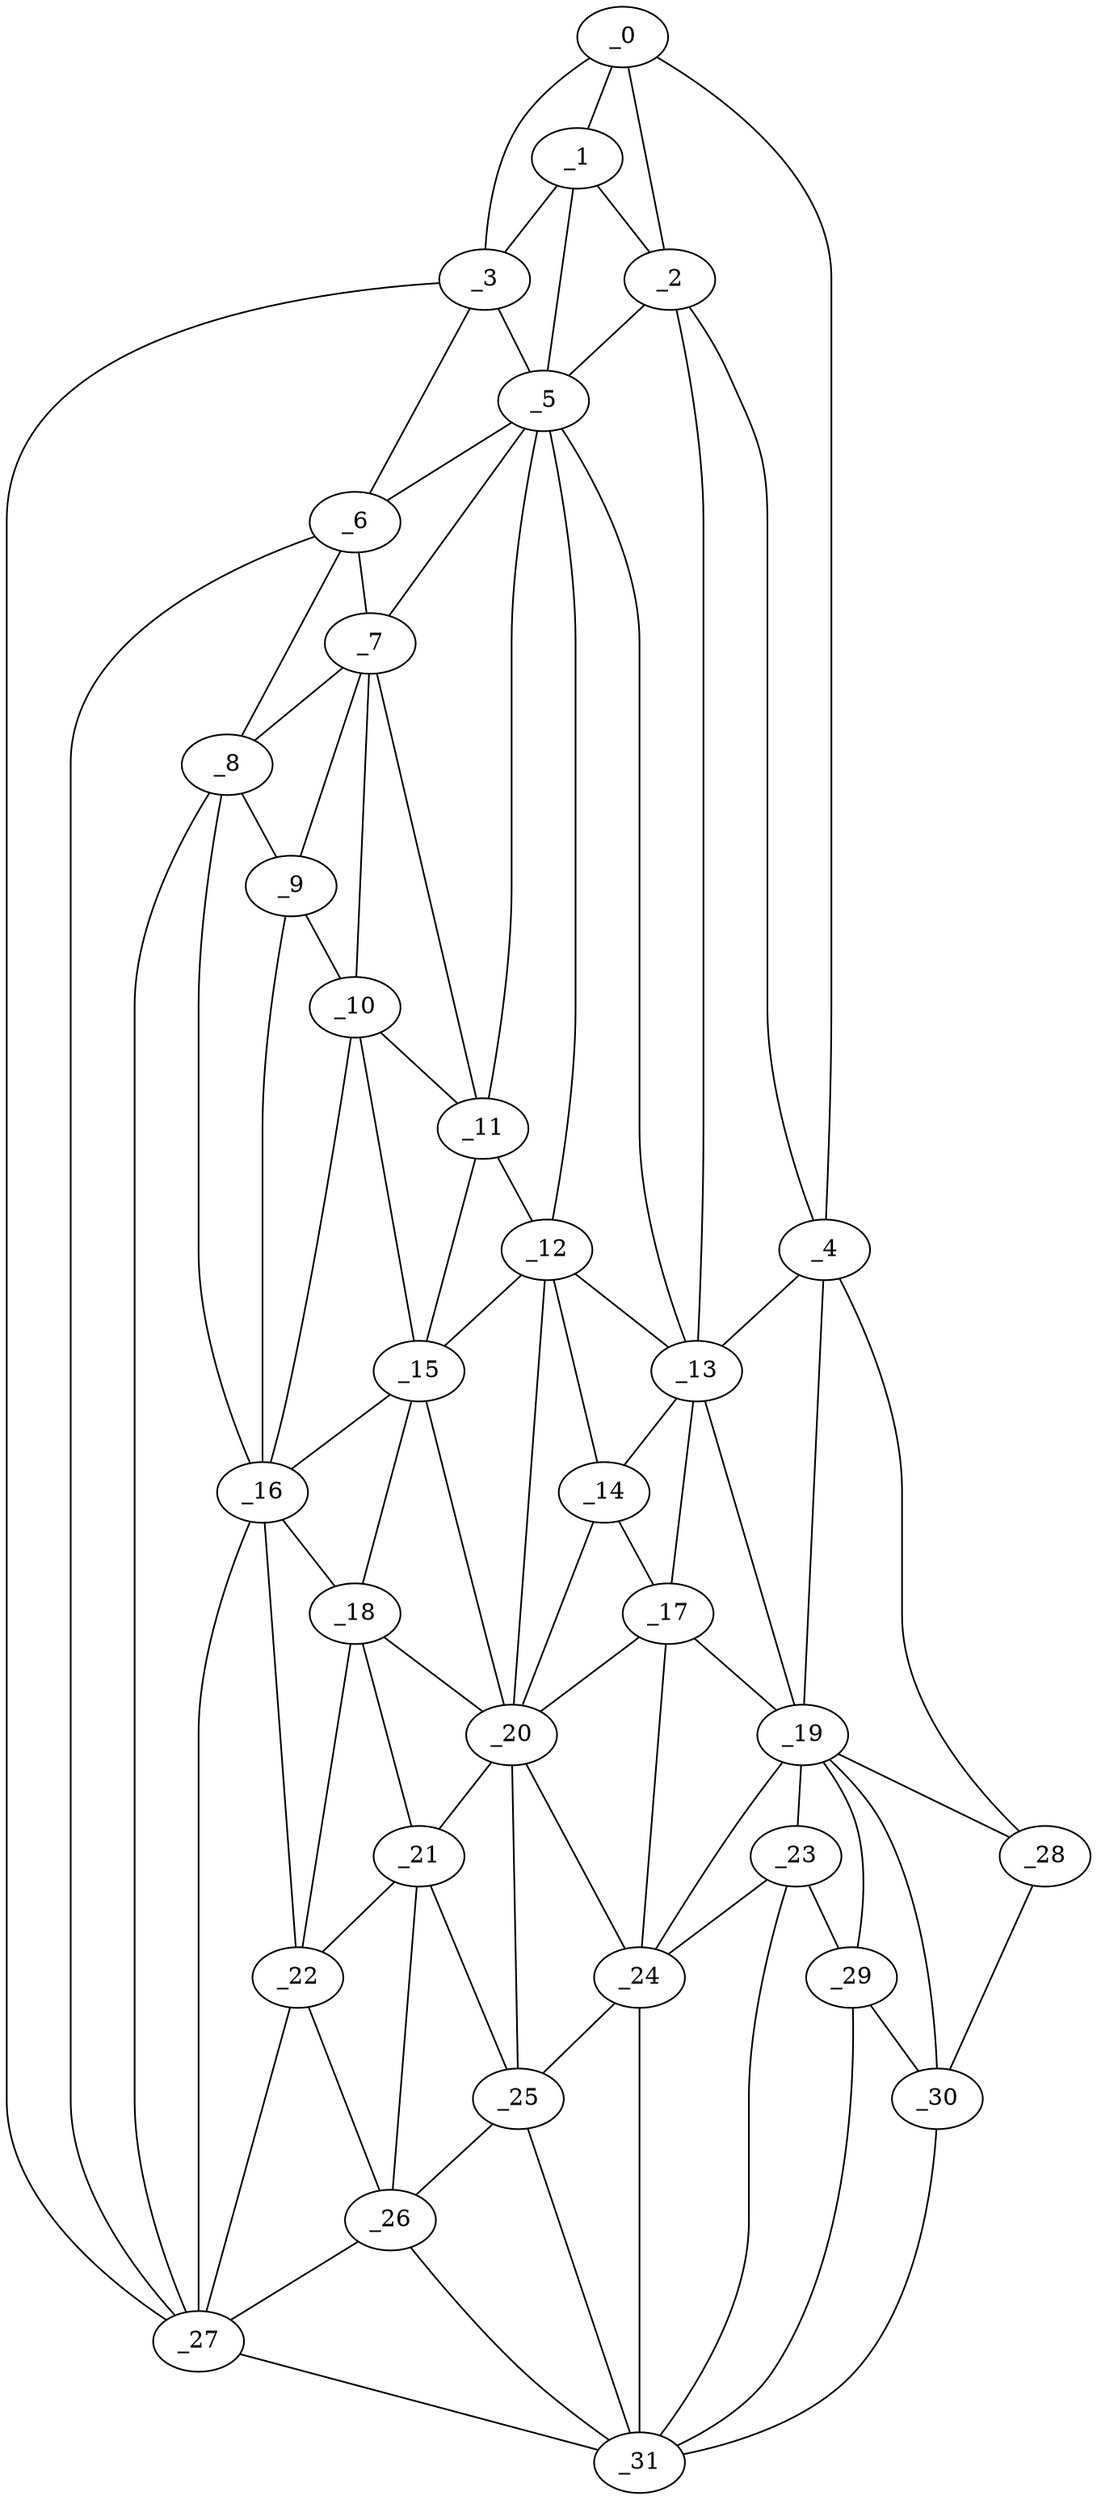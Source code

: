 graph "obj43__235.gxl" {
	_0	 [x=24,
		y=13];
	_1	 [x=35,
		y=54];
	_0 -- _1	 [valence=1];
	_2	 [x=36,
		y=44];
	_0 -- _2	 [valence=2];
	_3	 [x=38,
		y=115];
	_0 -- _3	 [valence=1];
	_4	 [x=44,
		y=4];
	_0 -- _4	 [valence=1];
	_1 -- _2	 [valence=2];
	_1 -- _3	 [valence=1];
	_5	 [x=51,
		y=72];
	_1 -- _5	 [valence=2];
	_2 -- _4	 [valence=2];
	_2 -- _5	 [valence=1];
	_13	 [x=84,
		y=60];
	_2 -- _13	 [valence=2];
	_3 -- _5	 [valence=2];
	_6	 [x=58,
		y=108];
	_3 -- _6	 [valence=2];
	_27	 [x=111,
		y=109];
	_3 -- _27	 [valence=1];
	_4 -- _13	 [valence=1];
	_19	 [x=97,
		y=54];
	_4 -- _19	 [valence=1];
	_28	 [x=112,
		y=16];
	_4 -- _28	 [valence=1];
	_5 -- _6	 [valence=2];
	_7	 [x=64,
		y=99];
	_5 -- _7	 [valence=2];
	_11	 [x=78,
		y=83];
	_5 -- _11	 [valence=2];
	_12	 [x=82,
		y=73];
	_5 -- _12	 [valence=2];
	_5 -- _13	 [valence=1];
	_6 -- _7	 [valence=2];
	_8	 [x=65,
		y=106];
	_6 -- _8	 [valence=2];
	_6 -- _27	 [valence=1];
	_7 -- _8	 [valence=1];
	_9	 [x=74,
		y=100];
	_7 -- _9	 [valence=1];
	_10	 [x=77,
		y=98];
	_7 -- _10	 [valence=2];
	_7 -- _11	 [valence=2];
	_8 -- _9	 [valence=2];
	_16	 [x=94,
		y=100];
	_8 -- _16	 [valence=2];
	_8 -- _27	 [valence=2];
	_9 -- _10	 [valence=1];
	_9 -- _16	 [valence=2];
	_10 -- _11	 [valence=1];
	_15	 [x=91,
		y=91];
	_10 -- _15	 [valence=1];
	_10 -- _16	 [valence=2];
	_11 -- _12	 [valence=2];
	_11 -- _15	 [valence=2];
	_12 -- _13	 [valence=2];
	_14	 [x=88,
		y=65];
	_12 -- _14	 [valence=2];
	_12 -- _15	 [valence=2];
	_20	 [x=102,
		y=74];
	_12 -- _20	 [valence=2];
	_13 -- _14	 [valence=1];
	_17	 [x=96,
		y=61];
	_13 -- _17	 [valence=2];
	_13 -- _19	 [valence=2];
	_14 -- _17	 [valence=2];
	_14 -- _20	 [valence=1];
	_15 -- _16	 [valence=1];
	_18	 [x=96,
		y=91];
	_15 -- _18	 [valence=2];
	_15 -- _20	 [valence=2];
	_16 -- _18	 [valence=2];
	_22	 [x=103,
		y=99];
	_16 -- _22	 [valence=2];
	_16 -- _27	 [valence=2];
	_17 -- _19	 [valence=1];
	_17 -- _20	 [valence=2];
	_24	 [x=110,
		y=61];
	_17 -- _24	 [valence=2];
	_18 -- _20	 [valence=1];
	_21	 [x=103,
		y=92];
	_18 -- _21	 [valence=2];
	_18 -- _22	 [valence=2];
	_23	 [x=107,
		y=51];
	_19 -- _23	 [valence=2];
	_19 -- _24	 [valence=2];
	_19 -- _28	 [valence=1];
	_29	 [x=112,
		y=42];
	_19 -- _29	 [valence=2];
	_30	 [x=113,
		y=31];
	_19 -- _30	 [valence=1];
	_20 -- _21	 [valence=1];
	_20 -- _24	 [valence=1];
	_25	 [x=110,
		y=83];
	_20 -- _25	 [valence=2];
	_21 -- _22	 [valence=2];
	_21 -- _25	 [valence=2];
	_26	 [x=111,
		y=97];
	_21 -- _26	 [valence=2];
	_22 -- _26	 [valence=1];
	_22 -- _27	 [valence=2];
	_23 -- _24	 [valence=2];
	_23 -- _29	 [valence=2];
	_31	 [x=113,
		y=51];
	_23 -- _31	 [valence=2];
	_24 -- _25	 [valence=2];
	_24 -- _31	 [valence=1];
	_25 -- _26	 [valence=1];
	_25 -- _31	 [valence=2];
	_26 -- _27	 [valence=2];
	_26 -- _31	 [valence=1];
	_27 -- _31	 [valence=1];
	_28 -- _30	 [valence=1];
	_29 -- _30	 [valence=2];
	_29 -- _31	 [valence=2];
	_30 -- _31	 [valence=1];
}
